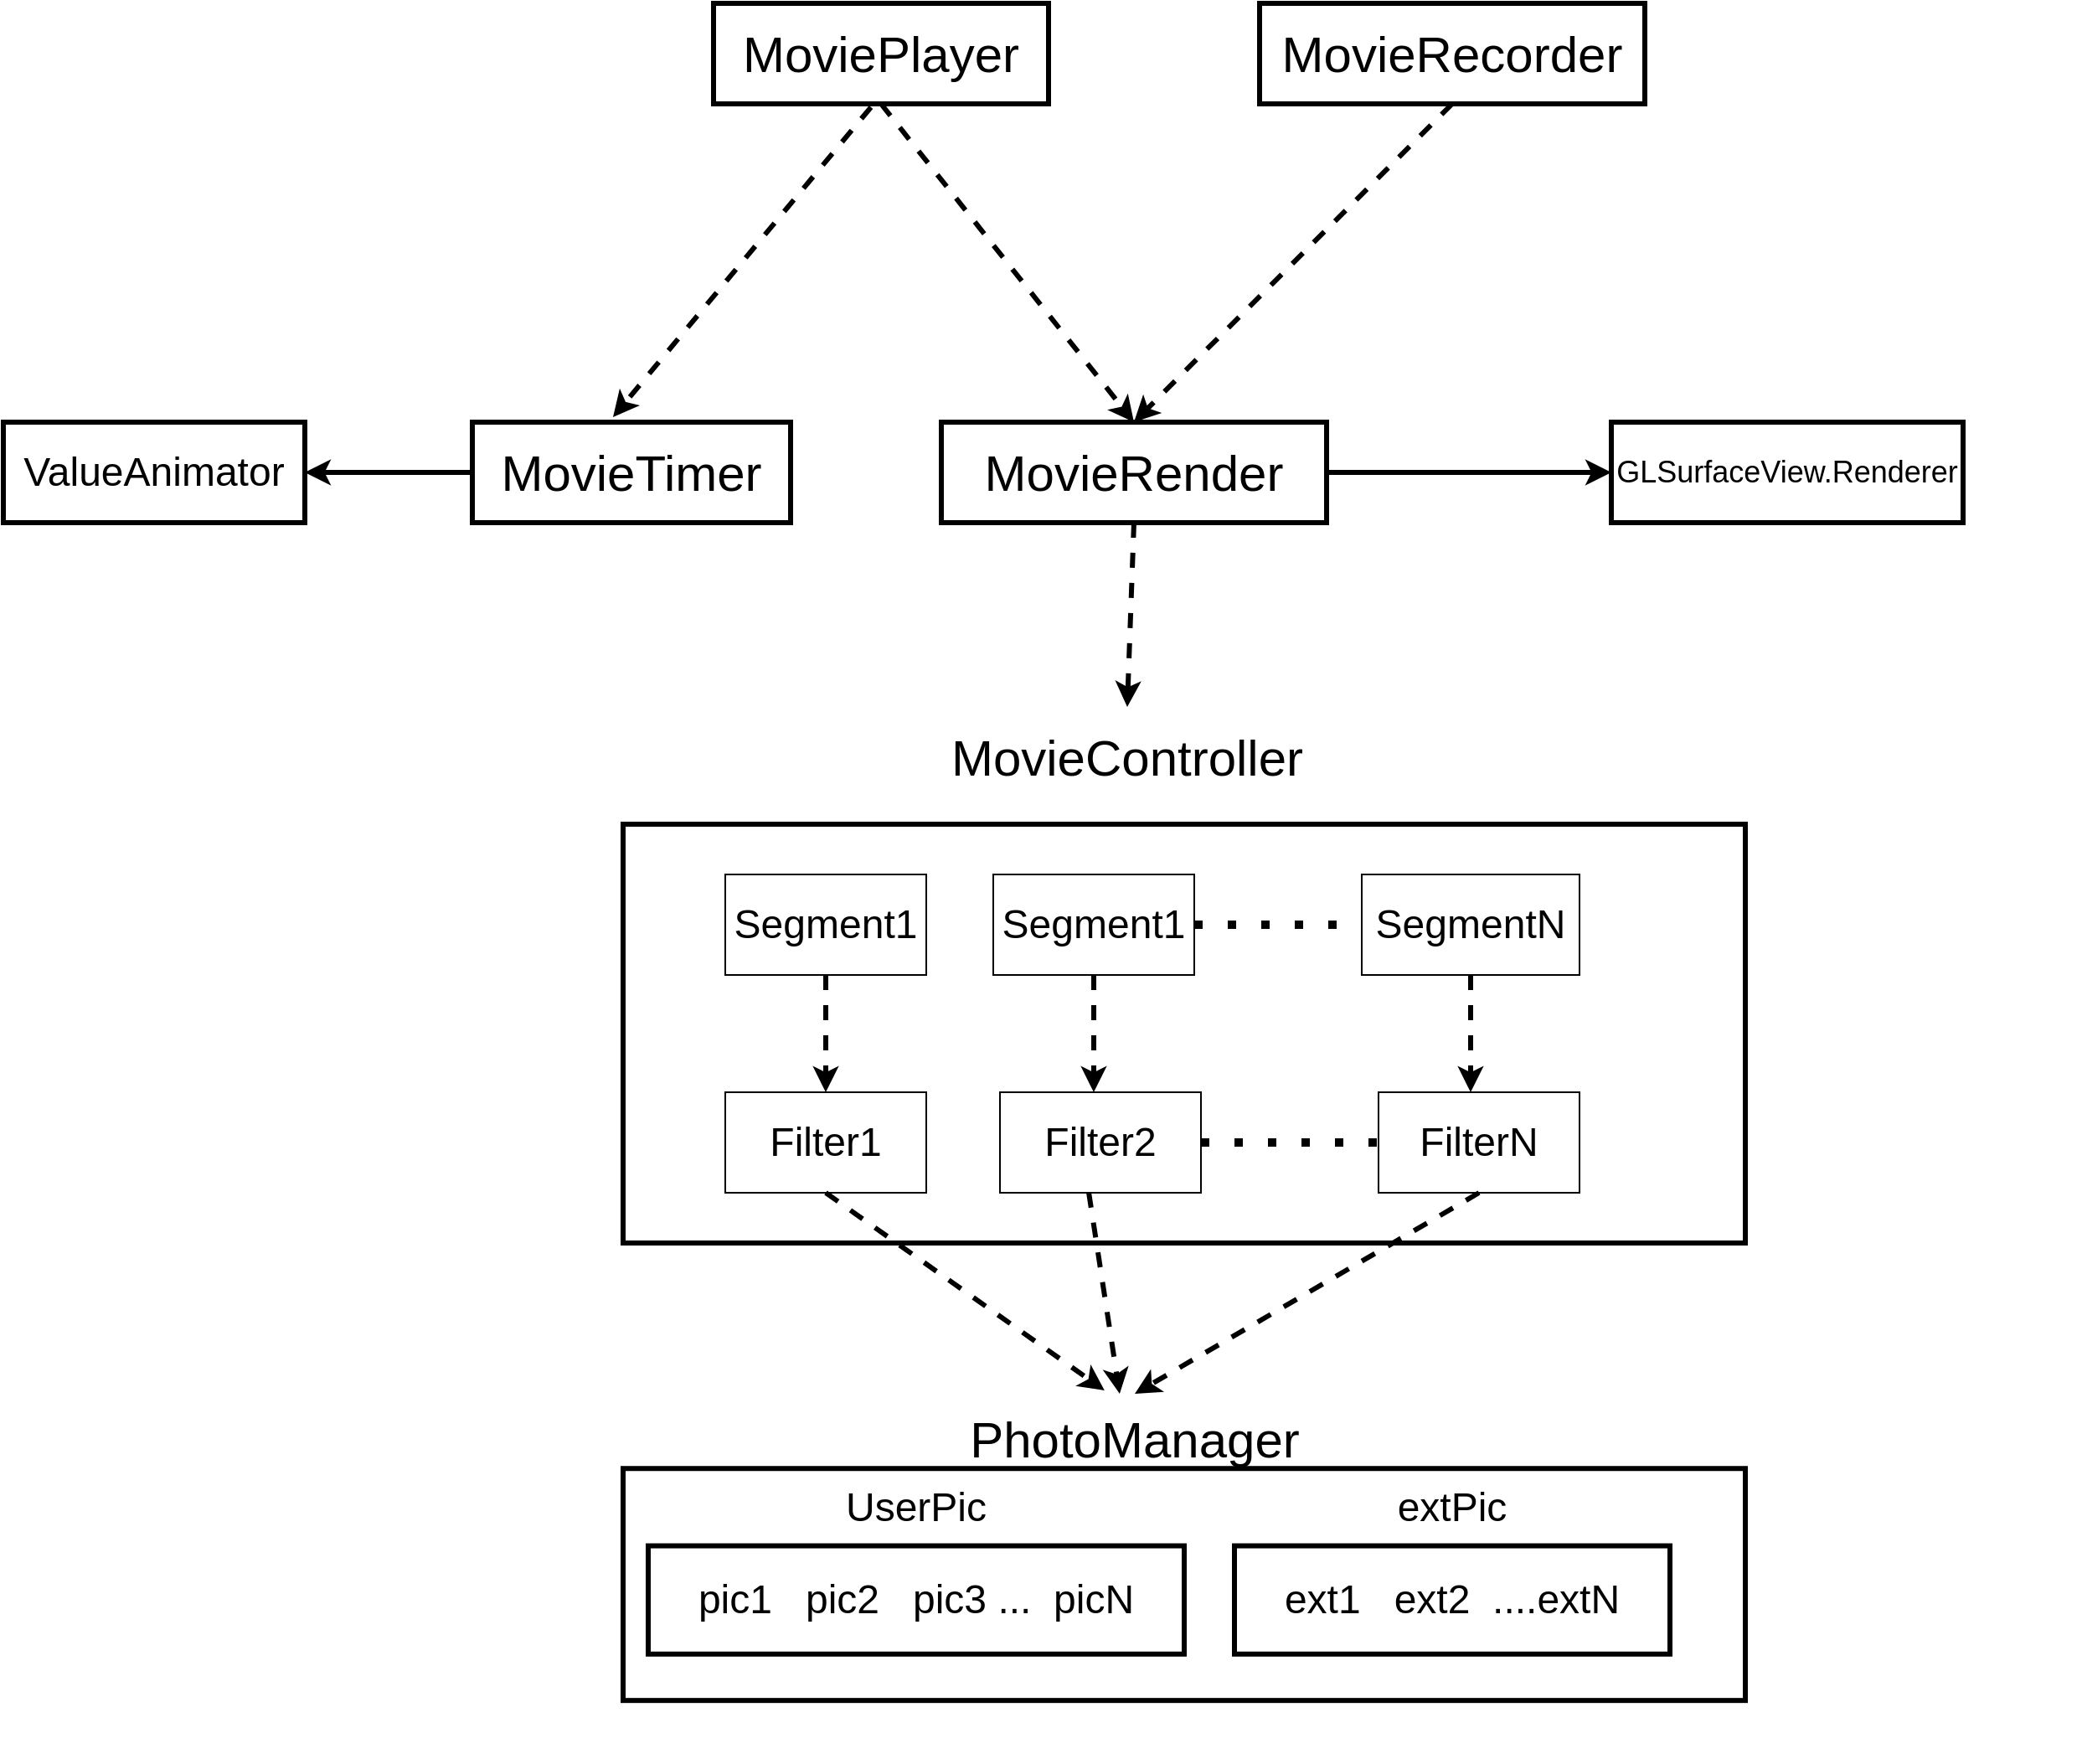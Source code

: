 <mxfile version="14.9.4" type="github">
  <diagram id="AVngD0tcw0efGsFr7O5R" name="Page-1">
    <mxGraphModel dx="3197" dy="1170" grid="1" gridSize="10" guides="1" tooltips="1" connect="1" arrows="1" fold="1" page="1" pageScale="1" pageWidth="827" pageHeight="1169" math="0" shadow="0">
      <root>
        <mxCell id="0" />
        <mxCell id="1" parent="0" />
        <mxCell id="FLVjzXz2_E-ynMVPb_XI-14" value="" style="group" parent="1" vertex="1" connectable="0">
          <mxGeometry x="280" y="950" width="670" height="240" as="geometry" />
        </mxCell>
        <mxCell id="FLVjzXz2_E-ynMVPb_XI-11" value="" style="group" parent="FLVjzXz2_E-ynMVPb_XI-14" vertex="1" connectable="0">
          <mxGeometry y="64.615" width="670" height="175.385" as="geometry" />
        </mxCell>
        <mxCell id="Na_N96Jh_YFap5u9xBzC-9" value="" style="rounded=0;whiteSpace=wrap;html=1;strokeWidth=3;" parent="FLVjzXz2_E-ynMVPb_XI-11" vertex="1">
          <mxGeometry width="670" height="138.462" as="geometry" />
        </mxCell>
        <mxCell id="FLVjzXz2_E-ynMVPb_XI-6" value="" style="group" parent="FLVjzXz2_E-ynMVPb_XI-11" vertex="1" connectable="0">
          <mxGeometry x="15" y="9.231" width="640" height="166.154" as="geometry" />
        </mxCell>
        <mxCell id="Na_N96Jh_YFap5u9xBzC-3" value="&lt;font style=&quot;font-size: 24px&quot;&gt;pic1&amp;nbsp; &amp;nbsp;pic2&amp;nbsp; &amp;nbsp;pic3 ...&amp;nbsp; picN&lt;/font&gt;" style="rounded=0;whiteSpace=wrap;html=1;strokeWidth=3;" parent="FLVjzXz2_E-ynMVPb_XI-6" vertex="1">
          <mxGeometry y="36.923" width="320" height="64.615" as="geometry" />
        </mxCell>
        <mxCell id="Na_N96Jh_YFap5u9xBzC-4" value="&lt;span style=&quot;font-size: 24px&quot;&gt;UserPic&lt;/span&gt;" style="text;html=1;strokeColor=none;fillColor=none;align=center;verticalAlign=middle;whiteSpace=wrap;rounded=0;" parent="FLVjzXz2_E-ynMVPb_XI-6" vertex="1">
          <mxGeometry x="105" width="110" height="27.692" as="geometry" />
        </mxCell>
        <mxCell id="FLVjzXz2_E-ynMVPb_XI-8" value="" style="group" parent="FLVjzXz2_E-ynMVPb_XI-6" vertex="1" connectable="0">
          <mxGeometry x="350" y="4.615" width="260" height="96.923" as="geometry" />
        </mxCell>
        <mxCell id="FLVjzXz2_E-ynMVPb_XI-9" value="&lt;font style=&quot;font-size: 24px&quot;&gt;ext1&amp;nbsp; &amp;nbsp;ext2&amp;nbsp; ....extN&lt;/font&gt;" style="rounded=0;whiteSpace=wrap;html=1;strokeWidth=3;" parent="FLVjzXz2_E-ynMVPb_XI-8" vertex="1">
          <mxGeometry y="32.308" width="260" height="64.615" as="geometry" />
        </mxCell>
        <mxCell id="FLVjzXz2_E-ynMVPb_XI-10" value="&lt;span style=&quot;font-size: 24px&quot;&gt;extPic&lt;/span&gt;" style="text;html=1;strokeColor=none;fillColor=none;align=center;verticalAlign=middle;whiteSpace=wrap;rounded=0;" parent="FLVjzXz2_E-ynMVPb_XI-8" vertex="1">
          <mxGeometry x="70" width="120" height="18.462" as="geometry" />
        </mxCell>
        <mxCell id="FLVjzXz2_E-ynMVPb_XI-13" value="PhotoManager" style="text;html=1;strokeColor=none;fillColor=none;align=center;verticalAlign=middle;whiteSpace=wrap;rounded=0;fontSize=30;" parent="FLVjzXz2_E-ynMVPb_XI-14" vertex="1">
          <mxGeometry x="180" y="20" width="251" height="53.85" as="geometry" />
        </mxCell>
        <mxCell id="FLVjzXz2_E-ynMVPb_XI-121" value="" style="group" parent="1" vertex="1" connectable="0">
          <mxGeometry x="280" y="560" width="870" height="320" as="geometry" />
        </mxCell>
        <mxCell id="FLVjzXz2_E-ynMVPb_XI-96" value="" style="group" parent="FLVjzXz2_E-ynMVPb_XI-121" vertex="1" connectable="0">
          <mxGeometry width="870" height="320" as="geometry" />
        </mxCell>
        <mxCell id="FLVjzXz2_E-ynMVPb_XI-77" value="" style="group;container=1;" parent="FLVjzXz2_E-ynMVPb_XI-96" vertex="1" connectable="0">
          <mxGeometry y="70" width="790" height="250" as="geometry" />
        </mxCell>
        <mxCell id="FLVjzXz2_E-ynMVPb_XI-47" value="" style="rounded=0;whiteSpace=wrap;html=1;strokeWidth=3;" parent="FLVjzXz2_E-ynMVPb_XI-77" vertex="1">
          <mxGeometry width="670" height="250" as="geometry" />
        </mxCell>
        <mxCell id="FLVjzXz2_E-ynMVPb_XI-63" value="" style="group" parent="FLVjzXz2_E-ynMVPb_XI-77" vertex="1" connectable="0">
          <mxGeometry x="61" y="30" width="510" height="190" as="geometry" />
        </mxCell>
        <mxCell id="FLVjzXz2_E-ynMVPb_XI-64" value="" style="group" parent="FLVjzXz2_E-ynMVPb_XI-63" vertex="1" connectable="0">
          <mxGeometry width="510" height="190" as="geometry" />
        </mxCell>
        <mxCell id="FLVjzXz2_E-ynMVPb_XI-65" value="" style="group" parent="FLVjzXz2_E-ynMVPb_XI-64" vertex="1" connectable="0">
          <mxGeometry width="510" height="60" as="geometry" />
        </mxCell>
        <mxCell id="FLVjzXz2_E-ynMVPb_XI-66" value="&lt;font style=&quot;font-size: 24px&quot;&gt;Segment1&lt;/font&gt;" style="rounded=0;whiteSpace=wrap;html=1;" parent="FLVjzXz2_E-ynMVPb_XI-65" vertex="1">
          <mxGeometry width="120" height="60" as="geometry" />
        </mxCell>
        <mxCell id="FLVjzXz2_E-ynMVPb_XI-67" value="&lt;font style=&quot;font-size: 24px&quot;&gt;Segment1&lt;/font&gt;" style="rounded=0;whiteSpace=wrap;html=1;" parent="FLVjzXz2_E-ynMVPb_XI-65" vertex="1">
          <mxGeometry x="160" width="120" height="60" as="geometry" />
        </mxCell>
        <mxCell id="FLVjzXz2_E-ynMVPb_XI-68" value="&lt;font style=&quot;font-size: 24px&quot;&gt;SegmentN&lt;/font&gt;" style="rounded=0;whiteSpace=wrap;html=1;" parent="FLVjzXz2_E-ynMVPb_XI-65" vertex="1">
          <mxGeometry x="380" width="130" height="60" as="geometry" />
        </mxCell>
        <mxCell id="FLVjzXz2_E-ynMVPb_XI-69" value="" style="endArrow=none;dashed=1;html=1;dashPattern=1 3;strokeWidth=5;entryX=0;entryY=0.5;entryDx=0;entryDy=0;exitX=1;exitY=0.5;exitDx=0;exitDy=0;" parent="FLVjzXz2_E-ynMVPb_XI-65" source="FLVjzXz2_E-ynMVPb_XI-67" target="FLVjzXz2_E-ynMVPb_XI-68" edge="1">
          <mxGeometry width="50" height="50" relative="1" as="geometry">
            <mxPoint x="320" y="280" as="sourcePoint" />
            <mxPoint x="370" y="230" as="targetPoint" />
          </mxGeometry>
        </mxCell>
        <mxCell id="FLVjzXz2_E-ynMVPb_XI-71" value="" style="endArrow=classic;html=1;strokeWidth=3;entryX=0.5;entryY=1;entryDx=0;entryDy=0;exitX=0.5;exitY=1;exitDx=0;exitDy=0;dashed=1;" parent="FLVjzXz2_E-ynMVPb_XI-65" source="FLVjzXz2_E-ynMVPb_XI-67" edge="1">
          <mxGeometry width="50" height="50" relative="1" as="geometry">
            <mxPoint x="310" y="220" as="sourcePoint" />
            <mxPoint x="220" y="130" as="targetPoint" />
          </mxGeometry>
        </mxCell>
        <mxCell id="FLVjzXz2_E-ynMVPb_XI-76" value="" style="endArrow=classic;html=1;strokeWidth=3;entryX=0.5;entryY=1;entryDx=0;entryDy=0;exitX=0.5;exitY=1;exitDx=0;exitDy=0;dashed=1;" parent="FLVjzXz2_E-ynMVPb_XI-65" source="FLVjzXz2_E-ynMVPb_XI-68" edge="1">
          <mxGeometry width="50" height="50" relative="1" as="geometry">
            <mxPoint x="320" y="180" as="sourcePoint" />
            <mxPoint x="445" y="130" as="targetPoint" />
          </mxGeometry>
        </mxCell>
        <mxCell id="FLVjzXz2_E-ynMVPb_XI-72" value="&lt;font style=&quot;font-size: 24px&quot;&gt;Filter2&lt;/font&gt;" style="rounded=0;whiteSpace=wrap;html=1;" parent="FLVjzXz2_E-ynMVPb_XI-64" vertex="1">
          <mxGeometry x="164" y="130" width="120" height="60" as="geometry" />
        </mxCell>
        <mxCell id="FLVjzXz2_E-ynMVPb_XI-73" value="" style="endArrow=none;dashed=1;html=1;dashPattern=1 3;strokeWidth=5;entryX=0;entryY=0.5;entryDx=0;entryDy=0;exitX=1;exitY=0.5;exitDx=0;exitDy=0;" parent="FLVjzXz2_E-ynMVPb_XI-64" source="FLVjzXz2_E-ynMVPb_XI-72" target="FLVjzXz2_E-ynMVPb_XI-74" edge="1">
          <mxGeometry width="50" height="50" relative="1" as="geometry">
            <mxPoint x="130" y="-130" as="sourcePoint" />
            <mxPoint x="180" y="-180" as="targetPoint" />
          </mxGeometry>
        </mxCell>
        <mxCell id="FLVjzXz2_E-ynMVPb_XI-74" value="&lt;font style=&quot;font-size: 24px&quot;&gt;FilterN&lt;/font&gt;" style="rounded=0;whiteSpace=wrap;html=1;" parent="FLVjzXz2_E-ynMVPb_XI-64" vertex="1">
          <mxGeometry x="390" y="130" width="120" height="60" as="geometry" />
        </mxCell>
        <mxCell id="FLVjzXz2_E-ynMVPb_XI-75" value="&lt;font style=&quot;font-size: 24px&quot;&gt;Filter1&lt;/font&gt;" style="rounded=0;whiteSpace=wrap;html=1;" parent="FLVjzXz2_E-ynMVPb_XI-64" vertex="1">
          <mxGeometry y="130" width="120" height="60" as="geometry" />
        </mxCell>
        <mxCell id="FLVjzXz2_E-ynMVPb_XI-70" value="" style="endArrow=classic;html=1;strokeWidth=3;exitX=0.5;exitY=1;exitDx=0;exitDy=0;entryX=0.5;entryY=0;entryDx=0;entryDy=0;startArrow=none;dashed=1;" parent="FLVjzXz2_E-ynMVPb_XI-64" source="FLVjzXz2_E-ynMVPb_XI-66" target="FLVjzXz2_E-ynMVPb_XI-75" edge="1">
          <mxGeometry width="50" height="50" relative="1" as="geometry">
            <mxPoint x="70" y="60" as="sourcePoint" />
            <mxPoint x="20" y="110" as="targetPoint" />
          </mxGeometry>
        </mxCell>
        <mxCell id="FLVjzXz2_E-ynMVPb_XI-78" value="&lt;span style=&quot;font-size: 30px&quot;&gt;MovieController&lt;/span&gt;" style="text;html=1;strokeColor=none;fillColor=none;align=center;verticalAlign=middle;whiteSpace=wrap;rounded=0;" parent="FLVjzXz2_E-ynMVPb_XI-96" vertex="1">
          <mxGeometry x="171" width="260" height="60" as="geometry" />
        </mxCell>
        <mxCell id="FLVjzXz2_E-ynMVPb_XI-98" value="" style="endArrow=classic;html=1;dashed=1;strokeWidth=3;exitX=0.5;exitY=1;exitDx=0;exitDy=0;entryX=0.428;entryY=-0.037;entryDx=0;entryDy=0;entryPerimeter=0;" parent="FLVjzXz2_E-ynMVPb_XI-121" source="FLVjzXz2_E-ynMVPb_XI-75" target="FLVjzXz2_E-ynMVPb_XI-13" edge="1">
          <mxGeometry width="50" height="50" relative="1" as="geometry">
            <mxPoint x="300" y="450" as="sourcePoint" />
            <mxPoint x="350" y="400" as="targetPoint" />
          </mxGeometry>
        </mxCell>
        <mxCell id="FLVjzXz2_E-ynMVPb_XI-99" value="" style="endArrow=classic;html=1;dashed=1;strokeWidth=3;exitX=0.442;exitY=1;exitDx=0;exitDy=0;exitPerimeter=0;entryX=0.464;entryY=0;entryDx=0;entryDy=0;entryPerimeter=0;" parent="FLVjzXz2_E-ynMVPb_XI-121" source="FLVjzXz2_E-ynMVPb_XI-72" target="FLVjzXz2_E-ynMVPb_XI-13" edge="1">
          <mxGeometry width="50" height="50" relative="1" as="geometry">
            <mxPoint x="300" y="450" as="sourcePoint" />
            <mxPoint x="350" y="400" as="targetPoint" />
          </mxGeometry>
        </mxCell>
        <mxCell id="FLVjzXz2_E-ynMVPb_XI-100" value="" style="endArrow=classic;html=1;dashed=1;strokeWidth=3;exitX=0.5;exitY=1;exitDx=0;exitDy=0;entryX=0.5;entryY=0;entryDx=0;entryDy=0;" parent="FLVjzXz2_E-ynMVPb_XI-121" source="FLVjzXz2_E-ynMVPb_XI-74" target="FLVjzXz2_E-ynMVPb_XI-13" edge="1">
          <mxGeometry width="50" height="50" relative="1" as="geometry">
            <mxPoint x="300" y="450" as="sourcePoint" />
            <mxPoint x="350" y="400" as="targetPoint" />
          </mxGeometry>
        </mxCell>
        <mxCell id="FLVjzXz2_E-ynMVPb_XI-185" value="" style="group" parent="1" vertex="1" connectable="0">
          <mxGeometry x="-90" y="140" width="1170" height="310" as="geometry" />
        </mxCell>
        <mxCell id="FLVjzXz2_E-ynMVPb_XI-147" value="&lt;font style=&quot;font-size: 30px&quot;&gt;MoviePlayer&lt;/font&gt;" style="rounded=0;whiteSpace=wrap;html=1;strokeWidth=3;" parent="FLVjzXz2_E-ynMVPb_XI-185" vertex="1">
          <mxGeometry x="424" width="200" height="60" as="geometry" />
        </mxCell>
        <mxCell id="FLVjzXz2_E-ynMVPb_XI-148" value="&lt;font style=&quot;font-size: 30px&quot;&gt;MovieRecorder&lt;/font&gt;" style="rounded=0;whiteSpace=wrap;html=1;strokeWidth=3;" parent="FLVjzXz2_E-ynMVPb_XI-185" vertex="1">
          <mxGeometry x="750" width="230" height="60" as="geometry" />
        </mxCell>
        <mxCell id="FLVjzXz2_E-ynMVPb_XI-164" value="" style="group" parent="FLVjzXz2_E-ynMVPb_XI-185" vertex="1" connectable="0">
          <mxGeometry y="250" width="1170" height="60" as="geometry" />
        </mxCell>
        <mxCell id="FLVjzXz2_E-ynMVPb_XI-149" value="&lt;font style=&quot;font-size: 30px&quot;&gt;MovieTimer&lt;/font&gt;" style="rounded=0;whiteSpace=wrap;html=1;strokeWidth=3;" parent="FLVjzXz2_E-ynMVPb_XI-164" vertex="1">
          <mxGeometry x="280" width="190" height="60" as="geometry" />
        </mxCell>
        <mxCell id="FLVjzXz2_E-ynMVPb_XI-155" value="" style="group" parent="FLVjzXz2_E-ynMVPb_XI-164" vertex="1" connectable="0">
          <mxGeometry x="560" width="610" height="60" as="geometry" />
        </mxCell>
        <mxCell id="FLVjzXz2_E-ynMVPb_XI-150" value="&lt;font style=&quot;font-size: 30px&quot;&gt;MovieRender&lt;/font&gt;" style="rounded=0;whiteSpace=wrap;html=1;strokeWidth=3;" parent="FLVjzXz2_E-ynMVPb_XI-155" vertex="1">
          <mxGeometry width="230" height="60" as="geometry" />
        </mxCell>
        <mxCell id="FLVjzXz2_E-ynMVPb_XI-151" value="&lt;font style=&quot;font-size: 18px&quot;&gt;GLSurfaceView.Renderer&lt;/font&gt;" style="rounded=0;whiteSpace=wrap;html=1;strokeWidth=3;" parent="FLVjzXz2_E-ynMVPb_XI-155" vertex="1">
          <mxGeometry x="400" width="210" height="60" as="geometry" />
        </mxCell>
        <mxCell id="FLVjzXz2_E-ynMVPb_XI-154" value="" style="endArrow=classic;html=1;strokeWidth=3;entryX=0;entryY=0.5;entryDx=0;entryDy=0;exitX=1;exitY=0.5;exitDx=0;exitDy=0;" parent="FLVjzXz2_E-ynMVPb_XI-155" source="FLVjzXz2_E-ynMVPb_XI-150" target="FLVjzXz2_E-ynMVPb_XI-151" edge="1">
          <mxGeometry width="50" height="50" relative="1" as="geometry">
            <mxPoint x="70" y="-30" as="sourcePoint" />
            <mxPoint x="120" y="-80" as="targetPoint" />
          </mxGeometry>
        </mxCell>
        <mxCell id="FLVjzXz2_E-ynMVPb_XI-163" value="&lt;font style=&quot;font-size: 24px&quot;&gt;ValueAnimator&lt;/font&gt;" style="rounded=0;whiteSpace=wrap;html=1;strokeWidth=3;" parent="FLVjzXz2_E-ynMVPb_XI-164" vertex="1">
          <mxGeometry width="180" height="60" as="geometry" />
        </mxCell>
        <mxCell id="FLVjzXz2_E-ynMVPb_XI-162" value="" style="endArrow=classic;html=1;strokeWidth=3;exitX=0;exitY=0.5;exitDx=0;exitDy=0;entryX=1;entryY=0.5;entryDx=0;entryDy=0;" parent="FLVjzXz2_E-ynMVPb_XI-164" source="FLVjzXz2_E-ynMVPb_XI-149" target="FLVjzXz2_E-ynMVPb_XI-163" edge="1">
          <mxGeometry width="50" height="50" relative="1" as="geometry">
            <mxPoint x="520" y="170" as="sourcePoint" />
            <mxPoint x="110" y="100" as="targetPoint" />
            <Array as="points">
              <mxPoint x="180" y="30" />
            </Array>
          </mxGeometry>
        </mxCell>
        <mxCell id="FLVjzXz2_E-ynMVPb_XI-156" value="" style="endArrow=classic;html=1;strokeWidth=3;exitX=0.47;exitY=1.033;exitDx=0;exitDy=0;exitPerimeter=0;entryX=0.442;entryY=-0.05;entryDx=0;entryDy=0;entryPerimeter=0;dashed=1;" parent="FLVjzXz2_E-ynMVPb_XI-185" source="FLVjzXz2_E-ynMVPb_XI-147" target="FLVjzXz2_E-ynMVPb_XI-149" edge="1">
          <mxGeometry width="50" height="50" relative="1" as="geometry">
            <mxPoint x="520" y="490" as="sourcePoint" />
            <mxPoint x="570" y="440" as="targetPoint" />
          </mxGeometry>
        </mxCell>
        <mxCell id="FLVjzXz2_E-ynMVPb_XI-157" value="" style="endArrow=classic;html=1;dashed=1;strokeWidth=3;exitX=0.5;exitY=1;exitDx=0;exitDy=0;entryX=0.5;entryY=0;entryDx=0;entryDy=0;" parent="FLVjzXz2_E-ynMVPb_XI-185" source="FLVjzXz2_E-ynMVPb_XI-147" target="FLVjzXz2_E-ynMVPb_XI-150" edge="1">
          <mxGeometry width="50" height="50" relative="1" as="geometry">
            <mxPoint x="520" y="490" as="sourcePoint" />
            <mxPoint x="570" y="440" as="targetPoint" />
          </mxGeometry>
        </mxCell>
        <mxCell id="FLVjzXz2_E-ynMVPb_XI-158" value="" style="endArrow=classic;html=1;dashed=1;strokeWidth=3;exitX=0.5;exitY=1;exitDx=0;exitDy=0;entryX=0.5;entryY=0;entryDx=0;entryDy=0;" parent="FLVjzXz2_E-ynMVPb_XI-185" source="FLVjzXz2_E-ynMVPb_XI-148" target="FLVjzXz2_E-ynMVPb_XI-150" edge="1">
          <mxGeometry width="50" height="50" relative="1" as="geometry">
            <mxPoint x="520" y="490" as="sourcePoint" />
            <mxPoint x="570" y="440" as="targetPoint" />
          </mxGeometry>
        </mxCell>
        <mxCell id="FLVjzXz2_E-ynMVPb_XI-186" value="" style="endArrow=classic;html=1;dashed=1;strokeWidth=3;exitX=0.5;exitY=1;exitDx=0;exitDy=0;entryX=0.5;entryY=0;entryDx=0;entryDy=0;" parent="1" source="FLVjzXz2_E-ynMVPb_XI-150" target="FLVjzXz2_E-ynMVPb_XI-78" edge="1">
          <mxGeometry width="50" height="50" relative="1" as="geometry">
            <mxPoint x="520" y="440" as="sourcePoint" />
            <mxPoint x="570" y="390" as="targetPoint" />
          </mxGeometry>
        </mxCell>
      </root>
    </mxGraphModel>
  </diagram>
</mxfile>
